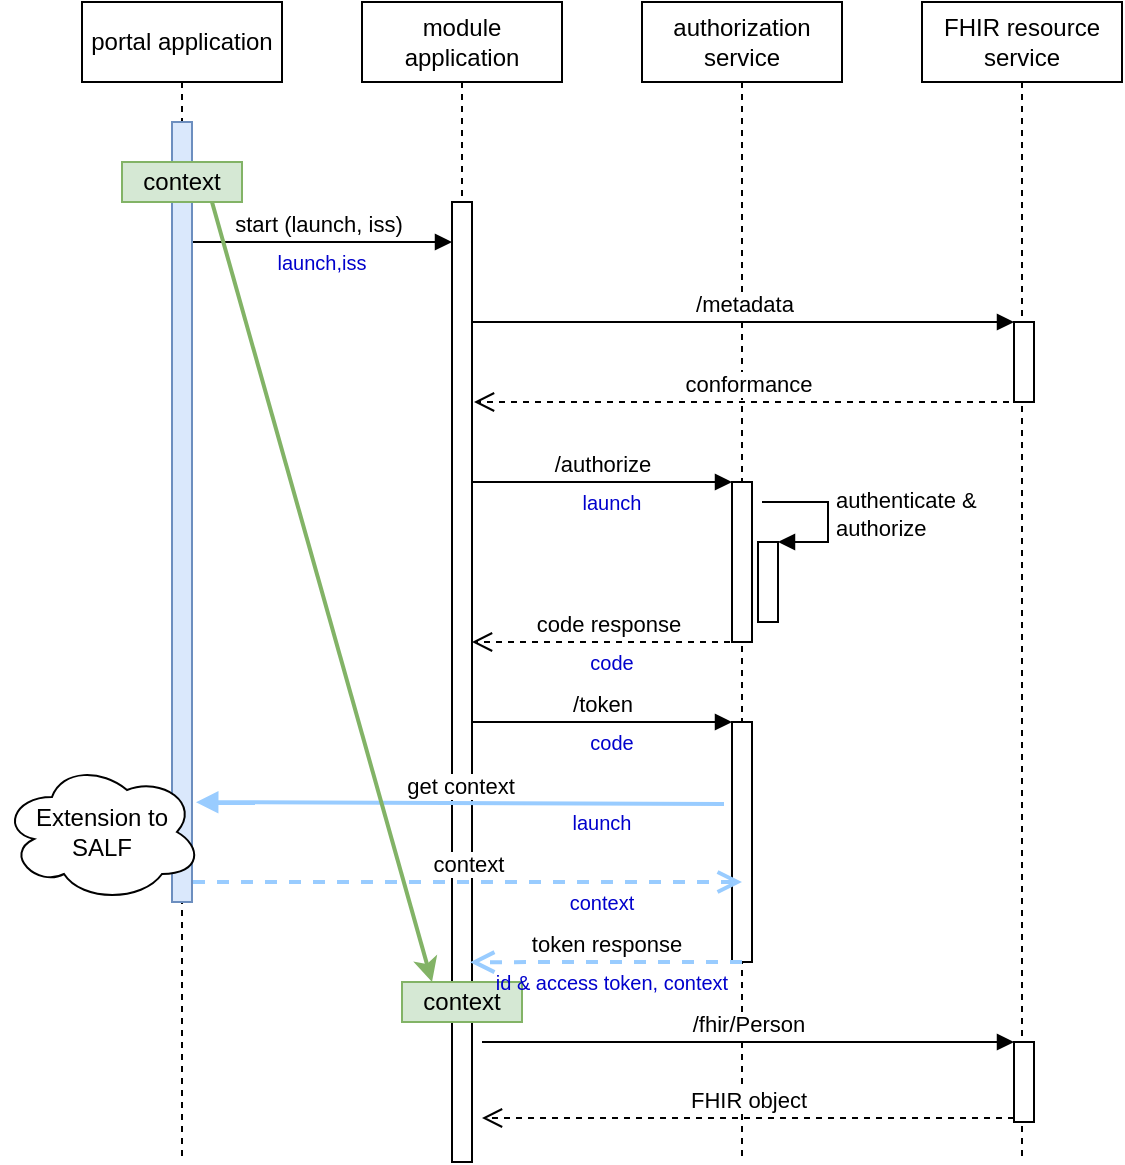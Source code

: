 <mxfile version="15.0.6" type="github">
  <diagram id="Xceh6YoExhiWnQSg53VG" name="Page-1">
    <mxGraphModel dx="946" dy="620" grid="1" gridSize="10" guides="1" tooltips="1" connect="1" arrows="1" fold="1" page="1" pageScale="1" pageWidth="827" pageHeight="1169" math="0" shadow="0">
      <root>
        <mxCell id="0" />
        <mxCell id="1" parent="0" />
        <mxCell id="GJXDeXxpzOyA6pzPRUs3-5" value="module application" style="shape=umlLifeline;perimeter=lifelinePerimeter;whiteSpace=wrap;html=1;container=1;collapsible=0;recursiveResize=0;outlineConnect=0;" parent="1" vertex="1">
          <mxGeometry x="180" y="40" width="100" height="580" as="geometry" />
        </mxCell>
        <mxCell id="GJXDeXxpzOyA6pzPRUs3-6" value="" style="html=1;points=[];perimeter=orthogonalPerimeter;" parent="GJXDeXxpzOyA6pzPRUs3-5" vertex="1">
          <mxGeometry x="45" y="100" width="10" height="480" as="geometry" />
        </mxCell>
        <mxCell id="GJXDeXxpzOyA6pzPRUs3-7" value="portal application" style="shape=umlLifeline;perimeter=lifelinePerimeter;whiteSpace=wrap;html=1;container=1;collapsible=0;recursiveResize=0;outlineConnect=0;" parent="1" vertex="1">
          <mxGeometry x="40" y="40" width="100" height="580" as="geometry" />
        </mxCell>
        <mxCell id="GJXDeXxpzOyA6pzPRUs3-8" value="authorization service" style="shape=umlLifeline;perimeter=lifelinePerimeter;whiteSpace=wrap;html=1;container=1;collapsible=0;recursiveResize=0;outlineConnect=0;" parent="1" vertex="1">
          <mxGeometry x="320" y="40" width="100" height="580" as="geometry" />
        </mxCell>
        <mxCell id="GJXDeXxpzOyA6pzPRUs3-9" value="FHIR resource service" style="shape=umlLifeline;perimeter=lifelinePerimeter;whiteSpace=wrap;html=1;container=1;collapsible=0;recursiveResize=0;outlineConnect=0;" parent="1" vertex="1">
          <mxGeometry x="460" y="40" width="100" height="580" as="geometry" />
        </mxCell>
        <mxCell id="GJXDeXxpzOyA6pzPRUs3-10" value="start (launch, iss)" style="html=1;verticalAlign=bottom;startArrow=oval;endArrow=block;startSize=8;" parent="1" edge="1">
          <mxGeometry relative="1" as="geometry">
            <mxPoint x="89.5" y="160" as="sourcePoint" />
            <Array as="points">
              <mxPoint x="180" y="160" />
            </Array>
            <mxPoint x="225" y="160" as="targetPoint" />
          </mxGeometry>
        </mxCell>
        <mxCell id="GJXDeXxpzOyA6pzPRUs3-11" value="" style="html=1;points=[];perimeter=orthogonalPerimeter;" parent="1" vertex="1">
          <mxGeometry x="506" y="200" width="10" height="40" as="geometry" />
        </mxCell>
        <mxCell id="GJXDeXxpzOyA6pzPRUs3-12" value="/metadata" style="html=1;verticalAlign=bottom;endArrow=block;entryX=0;entryY=0;" parent="1" target="GJXDeXxpzOyA6pzPRUs3-11" edge="1">
          <mxGeometry relative="1" as="geometry">
            <mxPoint x="235" y="200" as="sourcePoint" />
          </mxGeometry>
        </mxCell>
        <mxCell id="GJXDeXxpzOyA6pzPRUs3-13" value="conformance" style="html=1;verticalAlign=bottom;endArrow=open;dashed=1;endSize=8;" parent="1" edge="1">
          <mxGeometry relative="1" as="geometry">
            <mxPoint x="236" y="240" as="targetPoint" />
            <Array as="points">
              <mxPoint x="450" y="240" />
            </Array>
            <mxPoint x="509.5" y="240" as="sourcePoint" />
          </mxGeometry>
        </mxCell>
        <mxCell id="GJXDeXxpzOyA6pzPRUs3-14" value="" style="html=1;points=[];perimeter=orthogonalPerimeter;" parent="1" vertex="1">
          <mxGeometry x="365" y="280" width="10" height="80" as="geometry" />
        </mxCell>
        <mxCell id="GJXDeXxpzOyA6pzPRUs3-15" value="/authorize" style="html=1;verticalAlign=bottom;endArrow=block;entryX=0;entryY=0;" parent="1" target="GJXDeXxpzOyA6pzPRUs3-14" edge="1">
          <mxGeometry relative="1" as="geometry">
            <mxPoint x="235" y="280" as="sourcePoint" />
          </mxGeometry>
        </mxCell>
        <mxCell id="GJXDeXxpzOyA6pzPRUs3-16" value="code response" style="html=1;verticalAlign=bottom;endArrow=open;dashed=1;endSize=8;exitX=0;exitY=0.95;" parent="1" edge="1">
          <mxGeometry relative="1" as="geometry">
            <mxPoint x="235" y="360" as="targetPoint" />
            <mxPoint x="370" y="360" as="sourcePoint" />
          </mxGeometry>
        </mxCell>
        <mxCell id="GJXDeXxpzOyA6pzPRUs3-17" value="" style="html=1;points=[];perimeter=orthogonalPerimeter;" parent="1" vertex="1">
          <mxGeometry x="378" y="310" width="10" height="40" as="geometry" />
        </mxCell>
        <mxCell id="GJXDeXxpzOyA6pzPRUs3-18" value="authenticate &amp;amp; &lt;br&gt;authorize" style="edgeStyle=orthogonalEdgeStyle;html=1;align=left;spacingLeft=2;endArrow=block;rounded=0;entryX=1;entryY=0;" parent="1" target="GJXDeXxpzOyA6pzPRUs3-17" edge="1">
          <mxGeometry relative="1" as="geometry">
            <mxPoint x="380" y="290" as="sourcePoint" />
            <Array as="points">
              <mxPoint x="413" y="290" />
            </Array>
          </mxGeometry>
        </mxCell>
        <mxCell id="GJXDeXxpzOyA6pzPRUs3-19" value="" style="html=1;points=[];perimeter=orthogonalPerimeter;" parent="1" vertex="1">
          <mxGeometry x="365" y="400" width="10" height="120" as="geometry" />
        </mxCell>
        <mxCell id="GJXDeXxpzOyA6pzPRUs3-20" value="/token" style="html=1;verticalAlign=bottom;endArrow=block;entryX=0;entryY=0;" parent="1" target="GJXDeXxpzOyA6pzPRUs3-19" edge="1">
          <mxGeometry relative="1" as="geometry">
            <mxPoint x="235" y="400" as="sourcePoint" />
          </mxGeometry>
        </mxCell>
        <mxCell id="GJXDeXxpzOyA6pzPRUs3-21" value="token response" style="html=1;verticalAlign=bottom;endArrow=open;dashed=1;endSize=8;exitX=0;exitY=0.95;entryX=0.9;entryY=0.888;entryDx=0;entryDy=0;entryPerimeter=0;fillColor=#dae8fc;strokeWidth=2;strokeColor=#99CCFF;" parent="1" edge="1">
          <mxGeometry relative="1" as="geometry">
            <mxPoint x="234" y="520.08" as="targetPoint" />
            <mxPoint x="370" y="520" as="sourcePoint" />
          </mxGeometry>
        </mxCell>
        <mxCell id="GJXDeXxpzOyA6pzPRUs3-22" value="" style="html=1;points=[];perimeter=orthogonalPerimeter;" parent="1" vertex="1">
          <mxGeometry x="506" y="560" width="10" height="40" as="geometry" />
        </mxCell>
        <mxCell id="GJXDeXxpzOyA6pzPRUs3-23" value="/fhir/Person" style="html=1;verticalAlign=bottom;endArrow=block;entryX=0;entryY=0;exitX=1.5;exitY=0.805;exitDx=0;exitDy=0;exitPerimeter=0;" parent="1" target="GJXDeXxpzOyA6pzPRUs3-22" edge="1">
          <mxGeometry relative="1" as="geometry">
            <mxPoint x="240" y="560.05" as="sourcePoint" />
          </mxGeometry>
        </mxCell>
        <mxCell id="GJXDeXxpzOyA6pzPRUs3-24" value="FHIR object" style="html=1;verticalAlign=bottom;endArrow=open;dashed=1;endSize=8;exitX=0;exitY=0.95;" parent="1" source="GJXDeXxpzOyA6pzPRUs3-22" edge="1">
          <mxGeometry relative="1" as="geometry">
            <mxPoint x="240" y="598" as="targetPoint" />
          </mxGeometry>
        </mxCell>
        <mxCell id="GJXDeXxpzOyA6pzPRUs3-25" value="" style="html=1;points=[];perimeter=orthogonalPerimeter;fillColor=#dae8fc;strokeColor=#6c8ebf;" parent="1" vertex="1">
          <mxGeometry x="85" y="100" width="10" height="390" as="geometry" />
        </mxCell>
        <mxCell id="GJXDeXxpzOyA6pzPRUs3-26" value="get context" style="html=1;verticalAlign=bottom;endArrow=block;exitX=-0.4;exitY=0.342;exitDx=0;exitDy=0;exitPerimeter=0;fillColor=#dae8fc;strokeWidth=2;entryX=1.2;entryY=0.872;entryDx=0;entryDy=0;entryPerimeter=0;strokeColor=#99CCFF;" parent="1" source="GJXDeXxpzOyA6pzPRUs3-19" target="GJXDeXxpzOyA6pzPRUs3-25" edge="1">
          <mxGeometry relative="1" as="geometry">
            <mxPoint x="20" y="405" as="sourcePoint" />
            <mxPoint x="110" y="437" as="targetPoint" />
          </mxGeometry>
        </mxCell>
        <mxCell id="GJXDeXxpzOyA6pzPRUs3-27" value="context" style="html=1;verticalAlign=bottom;endArrow=open;dashed=1;endSize=8;fillColor=#dae8fc;strokeWidth=2;strokeColor=#99CCFF;" parent="1" edge="1">
          <mxGeometry relative="1" as="geometry">
            <mxPoint x="370" y="480" as="targetPoint" />
            <mxPoint x="95.5" y="480" as="sourcePoint" />
            <Array as="points">
              <mxPoint x="160.5" y="480" />
            </Array>
          </mxGeometry>
        </mxCell>
        <mxCell id="9WFoRZPRGtgVekqWHSsl-1" value="context" style="rounded=0;whiteSpace=wrap;html=1;fillColor=#d5e8d4;strokeColor=#82b366;" vertex="1" parent="1">
          <mxGeometry x="60" y="120" width="60" height="20" as="geometry" />
        </mxCell>
        <mxCell id="9WFoRZPRGtgVekqWHSsl-3" value="" style="endArrow=classic;html=1;exitX=0.75;exitY=1;exitDx=0;exitDy=0;entryX=0.25;entryY=0;entryDx=0;entryDy=0;fillColor=#d5e8d4;strokeColor=#82b366;strokeWidth=2;" edge="1" parent="1" source="9WFoRZPRGtgVekqWHSsl-1" target="9WFoRZPRGtgVekqWHSsl-4">
          <mxGeometry width="50" height="50" relative="1" as="geometry">
            <mxPoint x="390" y="340" as="sourcePoint" />
            <mxPoint x="170" y="480" as="targetPoint" />
          </mxGeometry>
        </mxCell>
        <mxCell id="9WFoRZPRGtgVekqWHSsl-4" value="context" style="rounded=0;whiteSpace=wrap;html=1;fillColor=#d5e8d4;strokeColor=#82b366;" vertex="1" parent="1">
          <mxGeometry x="200" y="530" width="60" height="20" as="geometry" />
        </mxCell>
        <mxCell id="9WFoRZPRGtgVekqWHSsl-8" value="launch,iss" style="text;html=1;strokeColor=none;fillColor=none;align=center;verticalAlign=middle;whiteSpace=wrap;rounded=0;fontSize=10;fontColor=#0000CC;" vertex="1" parent="1">
          <mxGeometry x="90" y="160" width="140" height="20" as="geometry" />
        </mxCell>
        <mxCell id="9WFoRZPRGtgVekqWHSsl-9" value="launch" style="text;html=1;strokeColor=none;fillColor=none;align=center;verticalAlign=middle;whiteSpace=wrap;rounded=0;fontSize=10;fontColor=#0000CC;" vertex="1" parent="1">
          <mxGeometry x="240" y="280" width="130" height="20" as="geometry" />
        </mxCell>
        <mxCell id="9WFoRZPRGtgVekqWHSsl-10" value="code" style="text;html=1;strokeColor=none;fillColor=none;align=center;verticalAlign=middle;whiteSpace=wrap;rounded=0;fontSize=10;fontColor=#0000CC;" vertex="1" parent="1">
          <mxGeometry x="240" y="360" width="130" height="20" as="geometry" />
        </mxCell>
        <mxCell id="9WFoRZPRGtgVekqWHSsl-11" value="code" style="text;html=1;strokeColor=none;fillColor=none;align=center;verticalAlign=middle;whiteSpace=wrap;rounded=0;fontSize=10;fontColor=#0000CC;" vertex="1" parent="1">
          <mxGeometry x="240" y="400" width="130" height="20" as="geometry" />
        </mxCell>
        <mxCell id="9WFoRZPRGtgVekqWHSsl-12" value="id &amp;amp; access token, context" style="text;html=1;strokeColor=none;fillColor=none;align=center;verticalAlign=middle;whiteSpace=wrap;rounded=0;fontSize=10;fontColor=#0000CC;" vertex="1" parent="1">
          <mxGeometry x="240" y="520" width="130" height="20" as="geometry" />
        </mxCell>
        <mxCell id="9WFoRZPRGtgVekqWHSsl-13" value="context" style="text;html=1;strokeColor=none;fillColor=none;align=center;verticalAlign=middle;whiteSpace=wrap;rounded=0;fontSize=10;fontColor=#0000CC;" vertex="1" parent="1">
          <mxGeometry x="235" y="480" width="130" height="20" as="geometry" />
        </mxCell>
        <mxCell id="9WFoRZPRGtgVekqWHSsl-14" value="launch" style="text;html=1;strokeColor=none;fillColor=none;align=center;verticalAlign=middle;whiteSpace=wrap;rounded=0;fontSize=10;fontColor=#0000CC;" vertex="1" parent="1">
          <mxGeometry x="235" y="440" width="130" height="20" as="geometry" />
        </mxCell>
        <mxCell id="9WFoRZPRGtgVekqWHSsl-15" value="Extension to &lt;br&gt;SALF" style="ellipse;shape=cloud;whiteSpace=wrap;html=1;" vertex="1" parent="1">
          <mxGeometry y="420" width="100" height="70" as="geometry" />
        </mxCell>
      </root>
    </mxGraphModel>
  </diagram>
</mxfile>
